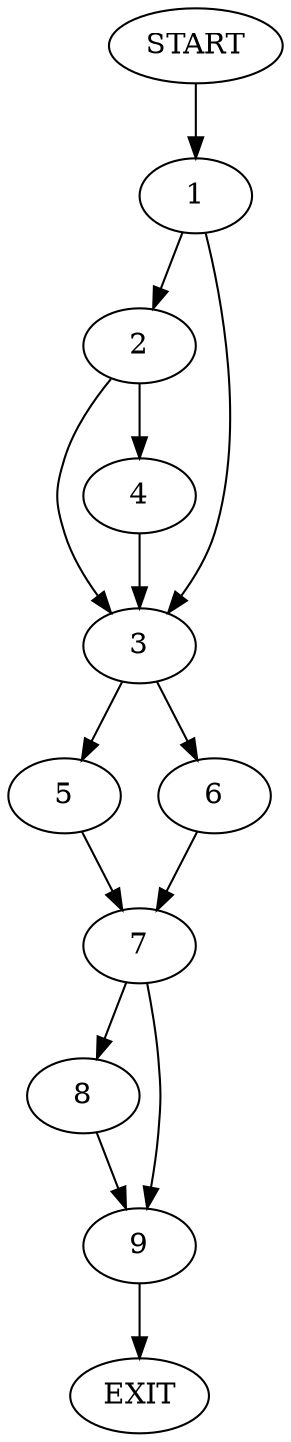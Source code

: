 digraph {
0 [label="START"]
10 [label="EXIT"]
0 -> 1
1 -> 2
1 -> 3
2 -> 3
2 -> 4
3 -> 5
3 -> 6
4 -> 3
6 -> 7
5 -> 7
7 -> 8
7 -> 9
9 -> 10
8 -> 9
}

